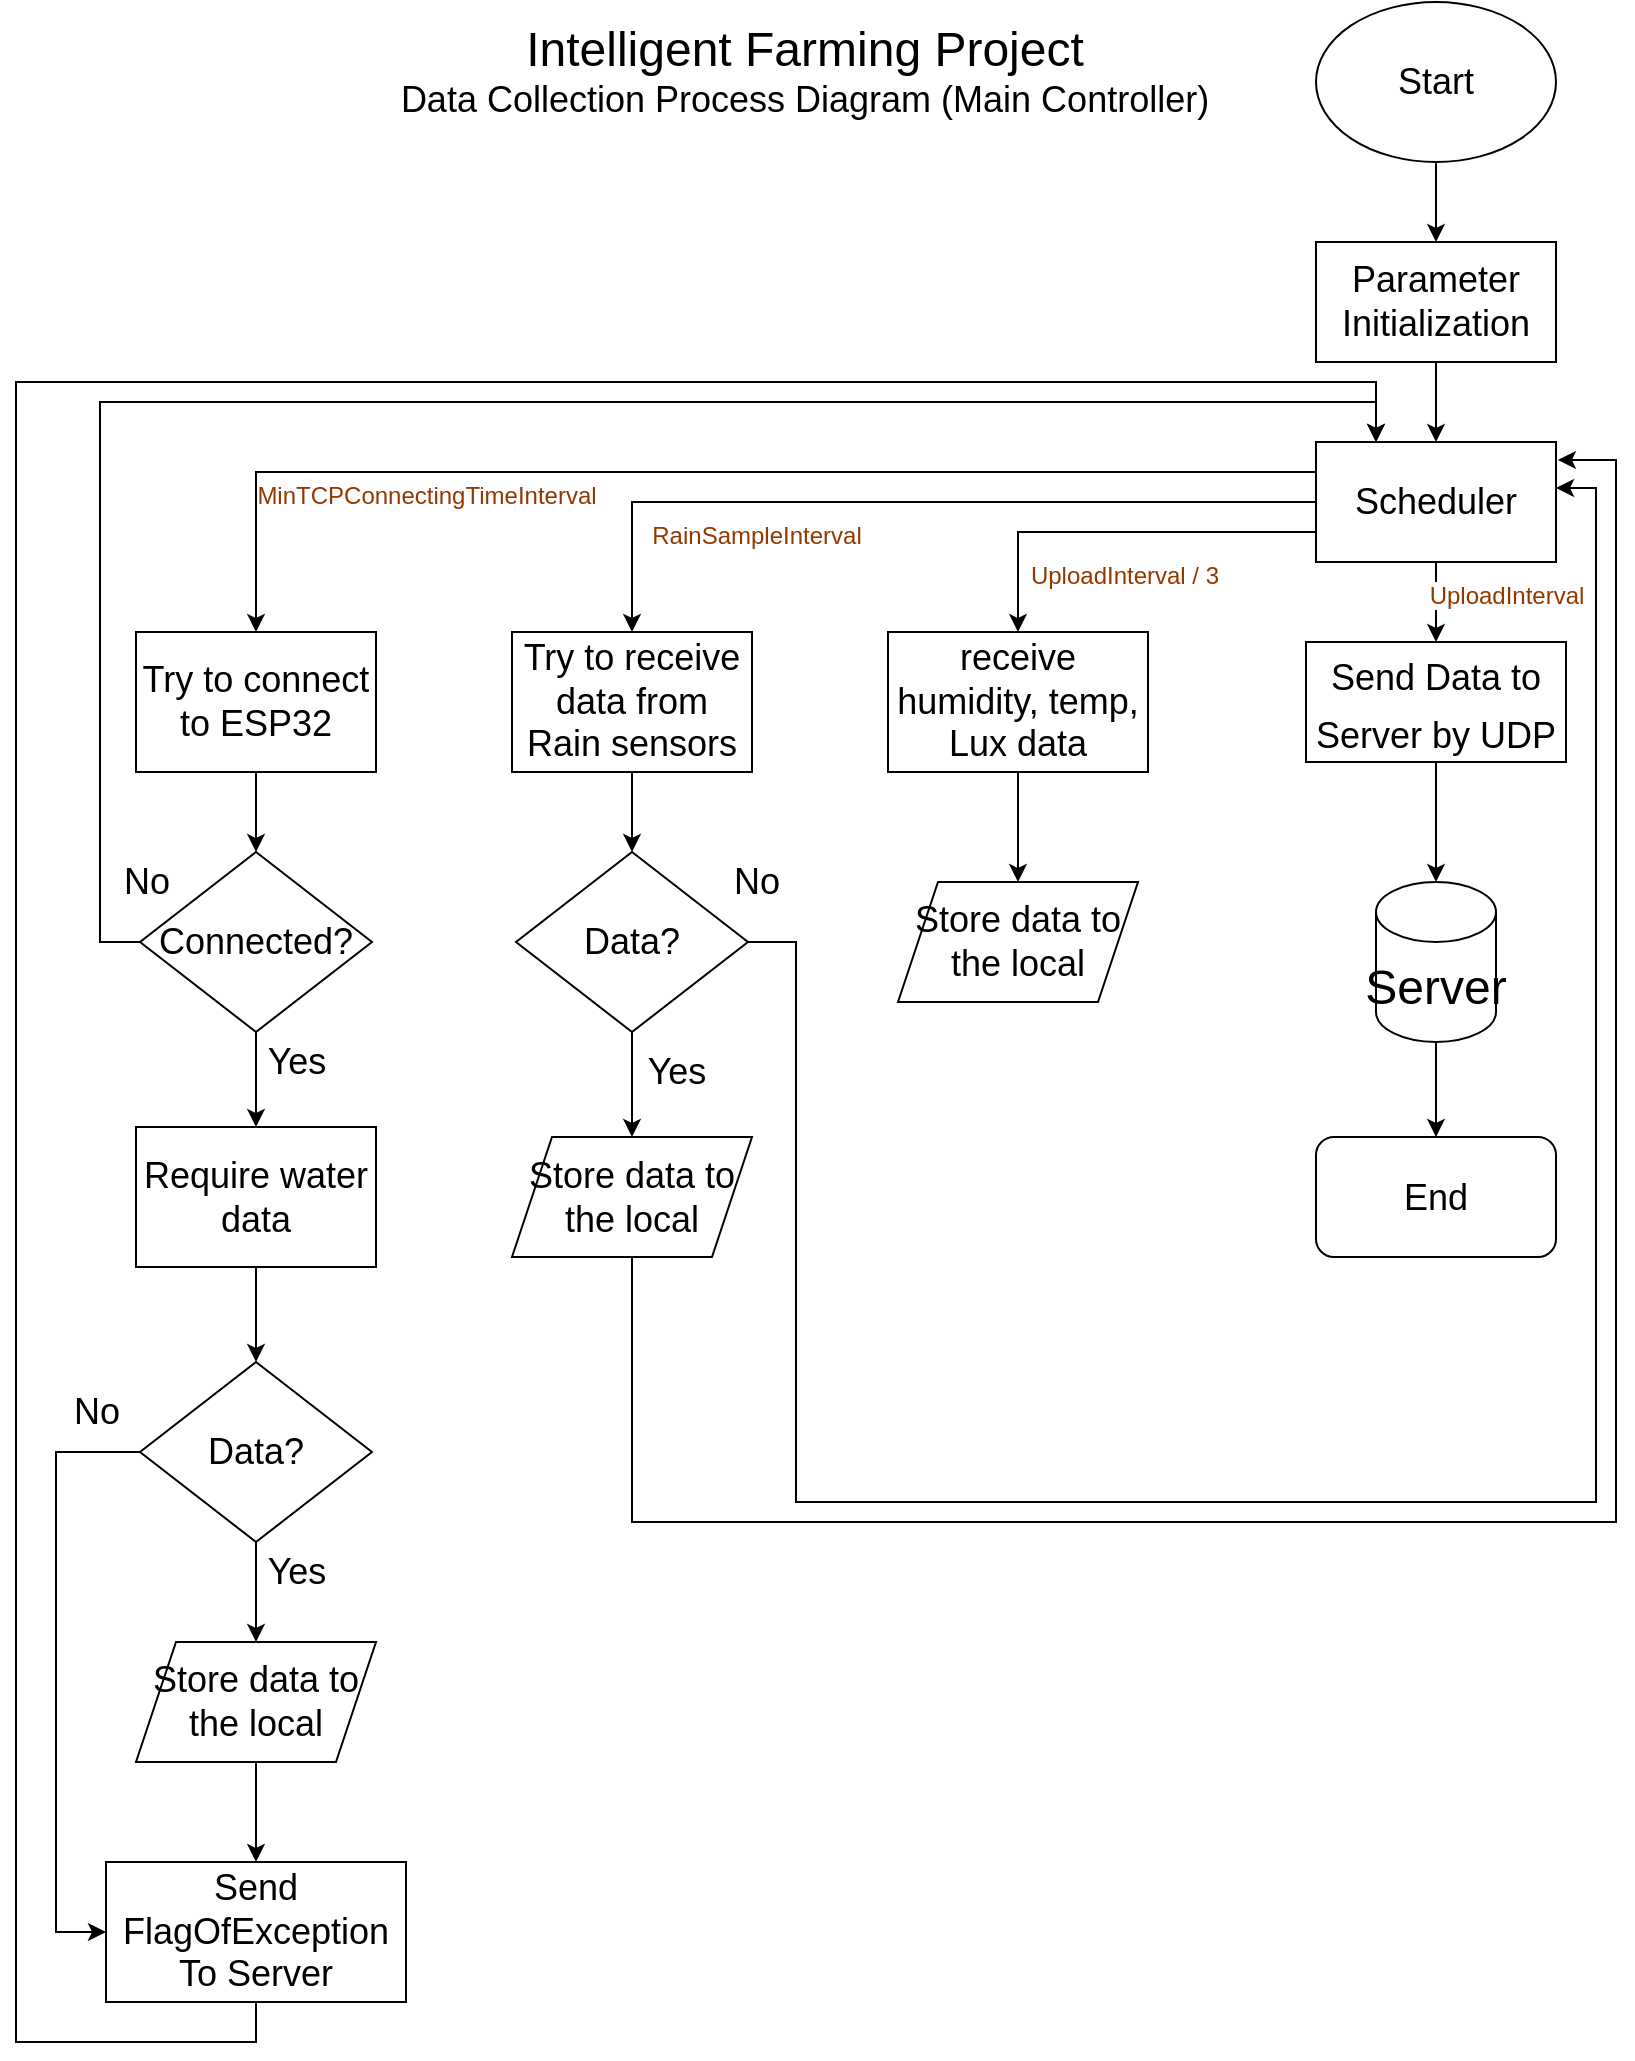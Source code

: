 <mxfile version="16.6.4" type="github"><diagram id="WIDfZJP9-4oCZrGeYlTL" name="Page-1"><mxGraphModel dx="1422" dy="762" grid="1" gridSize="10" guides="1" tooltips="1" connect="1" arrows="1" fold="1" page="1" pageScale="1" pageWidth="827" pageHeight="1169" math="0" shadow="0"><root><mxCell id="0"/><mxCell id="1" parent="0"/><mxCell id="qf7s2I7GxnhfKJkvc43Z-29" style="edgeStyle=orthogonalEdgeStyle;rounded=0;orthogonalLoop=1;jettySize=auto;html=1;exitX=0.5;exitY=1;exitDx=0;exitDy=0;entryX=0.5;entryY=0;entryDx=0;entryDy=0;fontSize=18;" edge="1" parent="1" source="8GLFOjMSKx2mhLjyM8xd-1" target="qf7s2I7GxnhfKJkvc43Z-3"><mxGeometry relative="1" as="geometry"/></mxCell><mxCell id="8GLFOjMSKx2mhLjyM8xd-1" value="&lt;font style=&quot;font-size: 18px&quot;&gt;Parameter&lt;br&gt;Initialization&lt;/font&gt;" style="rounded=0;whiteSpace=wrap;html=1;" parent="1" vertex="1"><mxGeometry x="670" y="130" width="120" height="60" as="geometry"/></mxCell><mxCell id="qf7s2I7GxnhfKJkvc43Z-28" style="edgeStyle=orthogonalEdgeStyle;rounded=0;orthogonalLoop=1;jettySize=auto;html=1;exitX=0.5;exitY=1;exitDx=0;exitDy=0;entryX=0.5;entryY=0;entryDx=0;entryDy=0;fontSize=18;" edge="1" parent="1" source="qf7s2I7GxnhfKJkvc43Z-1" target="8GLFOjMSKx2mhLjyM8xd-1"><mxGeometry relative="1" as="geometry"/></mxCell><mxCell id="qf7s2I7GxnhfKJkvc43Z-1" value="&lt;font style=&quot;font-size: 18px&quot;&gt;Start&lt;/font&gt;" style="ellipse;whiteSpace=wrap;html=1;" vertex="1" parent="1"><mxGeometry x="670" y="10" width="120" height="80" as="geometry"/></mxCell><mxCell id="qf7s2I7GxnhfKJkvc43Z-30" style="edgeStyle=orthogonalEdgeStyle;rounded=0;orthogonalLoop=1;jettySize=auto;html=1;exitX=0.5;exitY=1;exitDx=0;exitDy=0;entryX=0.5;entryY=0;entryDx=0;entryDy=0;fontSize=18;" edge="1" parent="1" source="qf7s2I7GxnhfKJkvc43Z-3" target="qf7s2I7GxnhfKJkvc43Z-7"><mxGeometry relative="1" as="geometry"/></mxCell><mxCell id="qf7s2I7GxnhfKJkvc43Z-38" style="edgeStyle=orthogonalEdgeStyle;rounded=0;orthogonalLoop=1;jettySize=auto;html=1;exitX=0;exitY=0.25;exitDx=0;exitDy=0;entryX=0.5;entryY=0;entryDx=0;entryDy=0;fontSize=18;" edge="1" parent="1" source="qf7s2I7GxnhfKJkvc43Z-3" target="qf7s2I7GxnhfKJkvc43Z-12"><mxGeometry relative="1" as="geometry"/></mxCell><mxCell id="qf7s2I7GxnhfKJkvc43Z-40" style="edgeStyle=orthogonalEdgeStyle;rounded=0;orthogonalLoop=1;jettySize=auto;html=1;exitX=0;exitY=0.75;exitDx=0;exitDy=0;entryX=0.5;entryY=0;entryDx=0;entryDy=0;fontSize=18;" edge="1" parent="1" source="qf7s2I7GxnhfKJkvc43Z-3" target="qf7s2I7GxnhfKJkvc43Z-21"><mxGeometry relative="1" as="geometry"/></mxCell><mxCell id="qf7s2I7GxnhfKJkvc43Z-65" style="edgeStyle=orthogonalEdgeStyle;rounded=0;orthogonalLoop=1;jettySize=auto;html=1;exitX=0;exitY=0.5;exitDx=0;exitDy=0;fontSize=18;" edge="1" parent="1" source="qf7s2I7GxnhfKJkvc43Z-3" target="qf7s2I7GxnhfKJkvc43Z-8"><mxGeometry relative="1" as="geometry"/></mxCell><mxCell id="qf7s2I7GxnhfKJkvc43Z-3" value="Scheduler" style="rounded=0;whiteSpace=wrap;html=1;fontSize=18;" vertex="1" parent="1"><mxGeometry x="670" y="230" width="120" height="60" as="geometry"/></mxCell><mxCell id="qf7s2I7GxnhfKJkvc43Z-4" value="&lt;font style=&quot;font-size: 24px&quot;&gt;Intelligent Farming Project&lt;/font&gt;&lt;br&gt;Data Collection Process Diagram (Main Controller)" style="text;html=1;align=center;verticalAlign=middle;resizable=0;points=[];autosize=1;strokeColor=none;fillColor=none;fontSize=18;" vertex="1" parent="1"><mxGeometry x="204" y="20" width="420" height="50" as="geometry"/></mxCell><mxCell id="qf7s2I7GxnhfKJkvc43Z-58" style="edgeStyle=orthogonalEdgeStyle;rounded=0;orthogonalLoop=1;jettySize=auto;html=1;exitX=0.5;exitY=1;exitDx=0;exitDy=0;exitPerimeter=0;entryX=0.5;entryY=0;entryDx=0;entryDy=0;fontSize=18;" edge="1" parent="1" source="qf7s2I7GxnhfKJkvc43Z-6" target="qf7s2I7GxnhfKJkvc43Z-27"><mxGeometry relative="1" as="geometry"/></mxCell><mxCell id="qf7s2I7GxnhfKJkvc43Z-6" value="Server" style="shape=cylinder3;whiteSpace=wrap;html=1;boundedLbl=1;backgroundOutline=1;size=15;fontSize=24;" vertex="1" parent="1"><mxGeometry x="700" y="450" width="60" height="80" as="geometry"/></mxCell><mxCell id="qf7s2I7GxnhfKJkvc43Z-57" style="edgeStyle=orthogonalEdgeStyle;rounded=0;orthogonalLoop=1;jettySize=auto;html=1;exitX=0.5;exitY=1;exitDx=0;exitDy=0;entryX=0.5;entryY=0;entryDx=0;entryDy=0;entryPerimeter=0;fontSize=18;" edge="1" parent="1" source="qf7s2I7GxnhfKJkvc43Z-7" target="qf7s2I7GxnhfKJkvc43Z-6"><mxGeometry relative="1" as="geometry"/></mxCell><mxCell id="qf7s2I7GxnhfKJkvc43Z-7" value="&lt;font style=&quot;font-size: 18px&quot;&gt;Send Data to Server by UDP&lt;/font&gt;" style="rounded=0;whiteSpace=wrap;html=1;fontSize=24;" vertex="1" parent="1"><mxGeometry x="665" y="330" width="130" height="60" as="geometry"/></mxCell><mxCell id="qf7s2I7GxnhfKJkvc43Z-41" style="edgeStyle=orthogonalEdgeStyle;rounded=0;orthogonalLoop=1;jettySize=auto;html=1;exitX=0.5;exitY=1;exitDx=0;exitDy=0;entryX=0.5;entryY=0;entryDx=0;entryDy=0;fontSize=18;" edge="1" parent="1" source="qf7s2I7GxnhfKJkvc43Z-8" target="qf7s2I7GxnhfKJkvc43Z-9"><mxGeometry relative="1" as="geometry"/></mxCell><mxCell id="qf7s2I7GxnhfKJkvc43Z-8" value="Try to receive data from Rain sensors" style="rounded=0;whiteSpace=wrap;html=1;fontSize=18;" vertex="1" parent="1"><mxGeometry x="268" y="325" width="120" height="70" as="geometry"/></mxCell><mxCell id="qf7s2I7GxnhfKJkvc43Z-42" style="edgeStyle=orthogonalEdgeStyle;rounded=0;orthogonalLoop=1;jettySize=auto;html=1;exitX=0.5;exitY=1;exitDx=0;exitDy=0;fontSize=18;" edge="1" parent="1" source="qf7s2I7GxnhfKJkvc43Z-9" target="qf7s2I7GxnhfKJkvc43Z-22"><mxGeometry relative="1" as="geometry"/></mxCell><mxCell id="qf7s2I7GxnhfKJkvc43Z-55" style="edgeStyle=orthogonalEdgeStyle;rounded=0;orthogonalLoop=1;jettySize=auto;html=1;exitX=1;exitY=0.5;exitDx=0;exitDy=0;entryX=1;entryY=0.383;entryDx=0;entryDy=0;entryPerimeter=0;fontSize=18;" edge="1" parent="1" source="qf7s2I7GxnhfKJkvc43Z-9" target="qf7s2I7GxnhfKJkvc43Z-3"><mxGeometry relative="1" as="geometry"><Array as="points"><mxPoint x="410" y="480"/><mxPoint x="410" y="760"/><mxPoint x="810" y="760"/><mxPoint x="810" y="253"/></Array></mxGeometry></mxCell><mxCell id="qf7s2I7GxnhfKJkvc43Z-9" value="Data?" style="rhombus;whiteSpace=wrap;html=1;fontSize=18;" vertex="1" parent="1"><mxGeometry x="270" y="435" width="116" height="90" as="geometry"/></mxCell><mxCell id="qf7s2I7GxnhfKJkvc43Z-47" style="edgeStyle=orthogonalEdgeStyle;rounded=0;orthogonalLoop=1;jettySize=auto;html=1;exitX=0.5;exitY=1;exitDx=0;exitDy=0;entryX=0.5;entryY=0;entryDx=0;entryDy=0;fontSize=18;" edge="1" parent="1" source="qf7s2I7GxnhfKJkvc43Z-11" target="qf7s2I7GxnhfKJkvc43Z-23"><mxGeometry relative="1" as="geometry"/></mxCell><mxCell id="qf7s2I7GxnhfKJkvc43Z-11" value="Store data to the local" style="shape=parallelogram;perimeter=parallelogramPerimeter;whiteSpace=wrap;html=1;fixedSize=1;fontSize=18;" vertex="1" parent="1"><mxGeometry x="80" y="830" width="120" height="60" as="geometry"/></mxCell><mxCell id="qf7s2I7GxnhfKJkvc43Z-34" style="edgeStyle=orthogonalEdgeStyle;rounded=0;orthogonalLoop=1;jettySize=auto;html=1;exitX=0.5;exitY=1;exitDx=0;exitDy=0;entryX=0.5;entryY=0;entryDx=0;entryDy=0;fontSize=18;" edge="1" parent="1" source="qf7s2I7GxnhfKJkvc43Z-12" target="qf7s2I7GxnhfKJkvc43Z-17"><mxGeometry relative="1" as="geometry"/></mxCell><mxCell id="qf7s2I7GxnhfKJkvc43Z-12" value="Try to connect to ESP32" style="rounded=0;whiteSpace=wrap;html=1;fontSize=18;" vertex="1" parent="1"><mxGeometry x="80" y="325" width="120" height="70" as="geometry"/></mxCell><mxCell id="qf7s2I7GxnhfKJkvc43Z-35" style="edgeStyle=orthogonalEdgeStyle;rounded=0;orthogonalLoop=1;jettySize=auto;html=1;exitX=0.5;exitY=1;exitDx=0;exitDy=0;entryX=0.5;entryY=0;entryDx=0;entryDy=0;fontSize=18;" edge="1" parent="1" source="qf7s2I7GxnhfKJkvc43Z-17" target="qf7s2I7GxnhfKJkvc43Z-24"><mxGeometry relative="1" as="geometry"/></mxCell><mxCell id="qf7s2I7GxnhfKJkvc43Z-44" style="edgeStyle=orthogonalEdgeStyle;rounded=0;orthogonalLoop=1;jettySize=auto;html=1;exitX=0;exitY=0.5;exitDx=0;exitDy=0;entryX=0.25;entryY=0;entryDx=0;entryDy=0;fontSize=18;" edge="1" parent="1" source="qf7s2I7GxnhfKJkvc43Z-17" target="qf7s2I7GxnhfKJkvc43Z-3"><mxGeometry relative="1" as="geometry"/></mxCell><mxCell id="qf7s2I7GxnhfKJkvc43Z-17" value="Connected?" style="rhombus;whiteSpace=wrap;html=1;fontSize=18;" vertex="1" parent="1"><mxGeometry x="82" y="435" width="116" height="90" as="geometry"/></mxCell><mxCell id="qf7s2I7GxnhfKJkvc43Z-43" style="edgeStyle=orthogonalEdgeStyle;rounded=0;orthogonalLoop=1;jettySize=auto;html=1;exitX=0.5;exitY=1;exitDx=0;exitDy=0;fontSize=18;" edge="1" parent="1" source="qf7s2I7GxnhfKJkvc43Z-21" target="qf7s2I7GxnhfKJkvc43Z-26"><mxGeometry relative="1" as="geometry"/></mxCell><mxCell id="qf7s2I7GxnhfKJkvc43Z-21" value="receive humidity, temp, Lux data" style="rounded=0;whiteSpace=wrap;html=1;fontSize=18;" vertex="1" parent="1"><mxGeometry x="456" y="325" width="130" height="70" as="geometry"/></mxCell><mxCell id="qf7s2I7GxnhfKJkvc43Z-69" style="edgeStyle=orthogonalEdgeStyle;rounded=0;orthogonalLoop=1;jettySize=auto;html=1;exitX=0.5;exitY=1;exitDx=0;exitDy=0;entryX=1.008;entryY=0.15;entryDx=0;entryDy=0;entryPerimeter=0;fontSize=18;" edge="1" parent="1" source="qf7s2I7GxnhfKJkvc43Z-22" target="qf7s2I7GxnhfKJkvc43Z-3"><mxGeometry relative="1" as="geometry"><Array as="points"><mxPoint x="328" y="770"/><mxPoint x="820" y="770"/><mxPoint x="820" y="239"/></Array></mxGeometry></mxCell><mxCell id="qf7s2I7GxnhfKJkvc43Z-22" value="Store data to the local" style="shape=parallelogram;perimeter=parallelogramPerimeter;whiteSpace=wrap;html=1;fixedSize=1;fontSize=18;" vertex="1" parent="1"><mxGeometry x="268" y="577.5" width="120" height="60" as="geometry"/></mxCell><mxCell id="qf7s2I7GxnhfKJkvc43Z-49" style="edgeStyle=orthogonalEdgeStyle;rounded=0;orthogonalLoop=1;jettySize=auto;html=1;exitX=0.5;exitY=1;exitDx=0;exitDy=0;entryX=0.25;entryY=0;entryDx=0;entryDy=0;fontSize=18;" edge="1" parent="1" source="qf7s2I7GxnhfKJkvc43Z-23" target="qf7s2I7GxnhfKJkvc43Z-3"><mxGeometry relative="1" as="geometry"><Array as="points"><mxPoint x="140" y="1030"/><mxPoint x="20" y="1030"/><mxPoint x="20" y="200"/><mxPoint x="700" y="200"/></Array></mxGeometry></mxCell><mxCell id="qf7s2I7GxnhfKJkvc43Z-23" value="Send&lt;br&gt;FlagOfException&lt;br&gt;To Server" style="rounded=0;whiteSpace=wrap;html=1;fontSize=18;" vertex="1" parent="1"><mxGeometry x="65" y="940" width="150" height="70" as="geometry"/></mxCell><mxCell id="qf7s2I7GxnhfKJkvc43Z-36" style="edgeStyle=orthogonalEdgeStyle;rounded=0;orthogonalLoop=1;jettySize=auto;html=1;exitX=0.5;exitY=1;exitDx=0;exitDy=0;entryX=0.5;entryY=0;entryDx=0;entryDy=0;fontSize=18;" edge="1" parent="1" source="qf7s2I7GxnhfKJkvc43Z-24" target="qf7s2I7GxnhfKJkvc43Z-25"><mxGeometry relative="1" as="geometry"/></mxCell><mxCell id="qf7s2I7GxnhfKJkvc43Z-24" value="Require water data" style="rounded=0;whiteSpace=wrap;html=1;fontSize=18;" vertex="1" parent="1"><mxGeometry x="80" y="572.5" width="120" height="70" as="geometry"/></mxCell><mxCell id="qf7s2I7GxnhfKJkvc43Z-45" style="edgeStyle=orthogonalEdgeStyle;rounded=0;orthogonalLoop=1;jettySize=auto;html=1;exitX=0.5;exitY=1;exitDx=0;exitDy=0;entryX=0.5;entryY=0;entryDx=0;entryDy=0;fontSize=18;" edge="1" parent="1" source="qf7s2I7GxnhfKJkvc43Z-25" target="qf7s2I7GxnhfKJkvc43Z-11"><mxGeometry relative="1" as="geometry"/></mxCell><mxCell id="qf7s2I7GxnhfKJkvc43Z-48" style="edgeStyle=orthogonalEdgeStyle;rounded=0;orthogonalLoop=1;jettySize=auto;html=1;exitX=0;exitY=0.5;exitDx=0;exitDy=0;entryX=0;entryY=0.5;entryDx=0;entryDy=0;fontSize=18;" edge="1" parent="1" source="qf7s2I7GxnhfKJkvc43Z-25" target="qf7s2I7GxnhfKJkvc43Z-23"><mxGeometry relative="1" as="geometry"><Array as="points"><mxPoint x="40" y="735"/><mxPoint x="40" y="975"/></Array></mxGeometry></mxCell><mxCell id="qf7s2I7GxnhfKJkvc43Z-25" value="Data?" style="rhombus;whiteSpace=wrap;html=1;fontSize=18;" vertex="1" parent="1"><mxGeometry x="82" y="690" width="116" height="90" as="geometry"/></mxCell><mxCell id="qf7s2I7GxnhfKJkvc43Z-26" value="Store data to the local" style="shape=parallelogram;perimeter=parallelogramPerimeter;whiteSpace=wrap;html=1;fixedSize=1;fontSize=18;" vertex="1" parent="1"><mxGeometry x="461" y="450" width="120" height="60" as="geometry"/></mxCell><mxCell id="qf7s2I7GxnhfKJkvc43Z-27" value="End" style="rounded=1;whiteSpace=wrap;html=1;fontSize=18;" vertex="1" parent="1"><mxGeometry x="670" y="577.5" width="120" height="60" as="geometry"/></mxCell><mxCell id="qf7s2I7GxnhfKJkvc43Z-50" value="No" style="text;html=1;align=center;verticalAlign=middle;resizable=0;points=[];autosize=1;strokeColor=none;fillColor=none;fontSize=18;" vertex="1" parent="1"><mxGeometry x="40" y="700" width="40" height="30" as="geometry"/></mxCell><mxCell id="qf7s2I7GxnhfKJkvc43Z-51" value="No" style="text;html=1;align=center;verticalAlign=middle;resizable=0;points=[];autosize=1;strokeColor=none;fillColor=none;fontSize=18;" vertex="1" parent="1"><mxGeometry x="65" y="435" width="40" height="30" as="geometry"/></mxCell><mxCell id="qf7s2I7GxnhfKJkvc43Z-52" value="Yes" style="text;html=1;align=center;verticalAlign=middle;resizable=0;points=[];autosize=1;strokeColor=none;fillColor=none;fontSize=18;" vertex="1" parent="1"><mxGeometry x="140" y="525" width="40" height="30" as="geometry"/></mxCell><mxCell id="qf7s2I7GxnhfKJkvc43Z-53" value="Yes" style="text;html=1;align=center;verticalAlign=middle;resizable=0;points=[];autosize=1;strokeColor=none;fillColor=none;fontSize=18;" vertex="1" parent="1"><mxGeometry x="140" y="780" width="40" height="30" as="geometry"/></mxCell><mxCell id="qf7s2I7GxnhfKJkvc43Z-54" value="Yes" style="text;html=1;align=center;verticalAlign=middle;resizable=0;points=[];autosize=1;strokeColor=none;fillColor=none;fontSize=18;" vertex="1" parent="1"><mxGeometry x="330" y="530" width="40" height="30" as="geometry"/></mxCell><mxCell id="qf7s2I7GxnhfKJkvc43Z-56" value="No" style="text;html=1;align=center;verticalAlign=middle;resizable=0;points=[];autosize=1;strokeColor=none;fillColor=none;fontSize=18;" vertex="1" parent="1"><mxGeometry x="370" y="435" width="40" height="30" as="geometry"/></mxCell><mxCell id="qf7s2I7GxnhfKJkvc43Z-59" value="&lt;span style=&quot;color: rgb(149 , 56 , 0) ; font-family: , , &amp;#34;sf mono&amp;#34; , &amp;#34;menlo&amp;#34; , &amp;#34;consolas&amp;#34; , &amp;#34;liberation mono&amp;#34; , monospace ; font-size: 12px ; background-color: rgb(255 , 255 , 255)&quot;&gt;MinTCPConnectingTimeInterval&lt;/span&gt;" style="text;html=1;align=center;verticalAlign=middle;resizable=0;points=[];autosize=1;strokeColor=none;fillColor=none;fontSize=18;" vertex="1" parent="1"><mxGeometry x="130" y="240" width="190" height="30" as="geometry"/></mxCell><mxCell id="qf7s2I7GxnhfKJkvc43Z-60" value="&lt;span style=&quot;color: rgb(149 , 56 , 0) ; font-family: , , &amp;#34;sf mono&amp;#34; , &amp;#34;menlo&amp;#34; , &amp;#34;consolas&amp;#34; , &amp;#34;liberation mono&amp;#34; , monospace ; font-size: 12px ; background-color: rgb(255 , 255 , 255)&quot;&gt;UploadInterval&lt;/span&gt;" style="text;html=1;align=center;verticalAlign=middle;resizable=0;points=[];autosize=1;strokeColor=none;fillColor=none;fontSize=18;" vertex="1" parent="1"><mxGeometry x="720" y="290" width="90" height="30" as="geometry"/></mxCell><mxCell id="qf7s2I7GxnhfKJkvc43Z-61" value="&lt;span style=&quot;color: rgb(149 , 56 , 0) ; font-family: , , &amp;#34;sf mono&amp;#34; , &amp;#34;menlo&amp;#34; , &amp;#34;consolas&amp;#34; , &amp;#34;liberation mono&amp;#34; , monospace ; font-size: 12px ; background-color: rgb(255 , 255 , 255)&quot;&gt;RainSampleInterval&lt;/span&gt;" style="text;html=1;align=center;verticalAlign=middle;resizable=0;points=[];autosize=1;strokeColor=none;fillColor=none;fontSize=18;" vertex="1" parent="1"><mxGeometry x="330" y="260" width="120" height="30" as="geometry"/></mxCell><mxCell id="qf7s2I7GxnhfKJkvc43Z-66" value="&lt;span style=&quot;color: rgb(149 , 56 , 0) ; font-family: , , &amp;#34;sf mono&amp;#34; , &amp;#34;menlo&amp;#34; , &amp;#34;consolas&amp;#34; , &amp;#34;liberation mono&amp;#34; , monospace ; font-size: 12px ; background-color: rgb(255 , 255 , 255)&quot;&gt;UploadInterval / 3&lt;/span&gt;" style="text;html=1;align=center;verticalAlign=middle;resizable=0;points=[];autosize=1;strokeColor=none;fillColor=none;fontSize=18;" vertex="1" parent="1"><mxGeometry x="519" y="280" width="110" height="30" as="geometry"/></mxCell></root></mxGraphModel></diagram></mxfile>